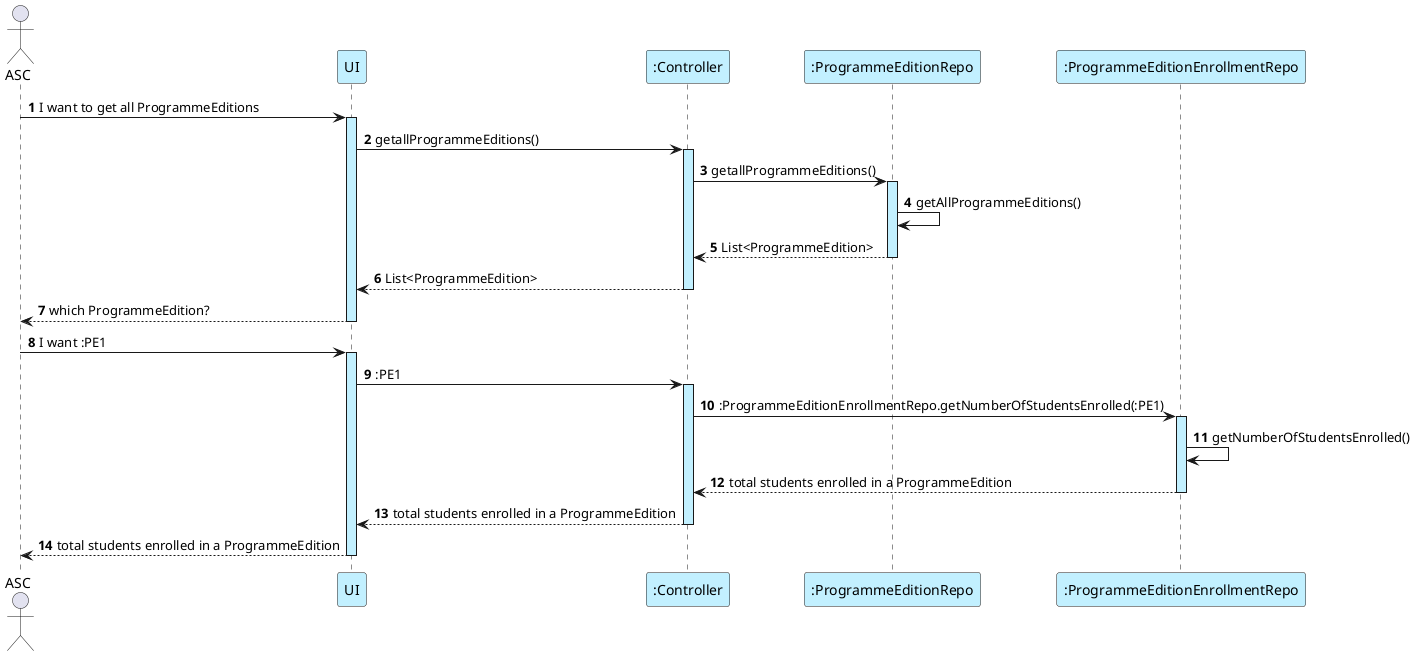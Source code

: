 @startuml US21
actor ASC
participant UI #application
participant ":Controller" #application
participant ":ProgrammeEditionRepo" #application
participant ":ProgrammeEditionEnrollmentRepo" #application

autonumber

ASC -> UI  ++ #application : I want to get all ProgrammeEditions
UI -> ":Controller" ++ #application: getallProgrammeEditions()
":Controller" -> ":ProgrammeEditionRepo" ++ #application: getallProgrammeEditions()
":ProgrammeEditionRepo" -> ":ProgrammeEditionRepo"  #application: getAllProgrammeEditions()
":ProgrammeEditionRepo" --> ":Controller" -- : List<ProgrammeEdition>
":Controller" --> UI -- : List<ProgrammeEdition>
UI --> ASC -- : which ProgrammeEdition?
ASC -> UI ++ #application: I want :PE1
UI -> ":Controller" ++ #application: :PE1
":Controller" -> ":ProgrammeEditionEnrollmentRepo" ++ #application : :ProgrammeEditionEnrollmentRepo.getNumberOfStudentsEnrolled(:PE1)

":ProgrammeEditionEnrollmentRepo" -> ":ProgrammeEditionEnrollmentRepo" #application : getNumberOfStudentsEnrolled()
":ProgrammeEditionEnrollmentRepo" --> ":Controller" -- #application : total students enrolled in a ProgrammeEdition
":Controller" --> "UI" -- #application : total students enrolled in a ProgrammeEdition
"UI" --> ASC -- #application : total students enrolled in a ProgrammeEdition
@enduml